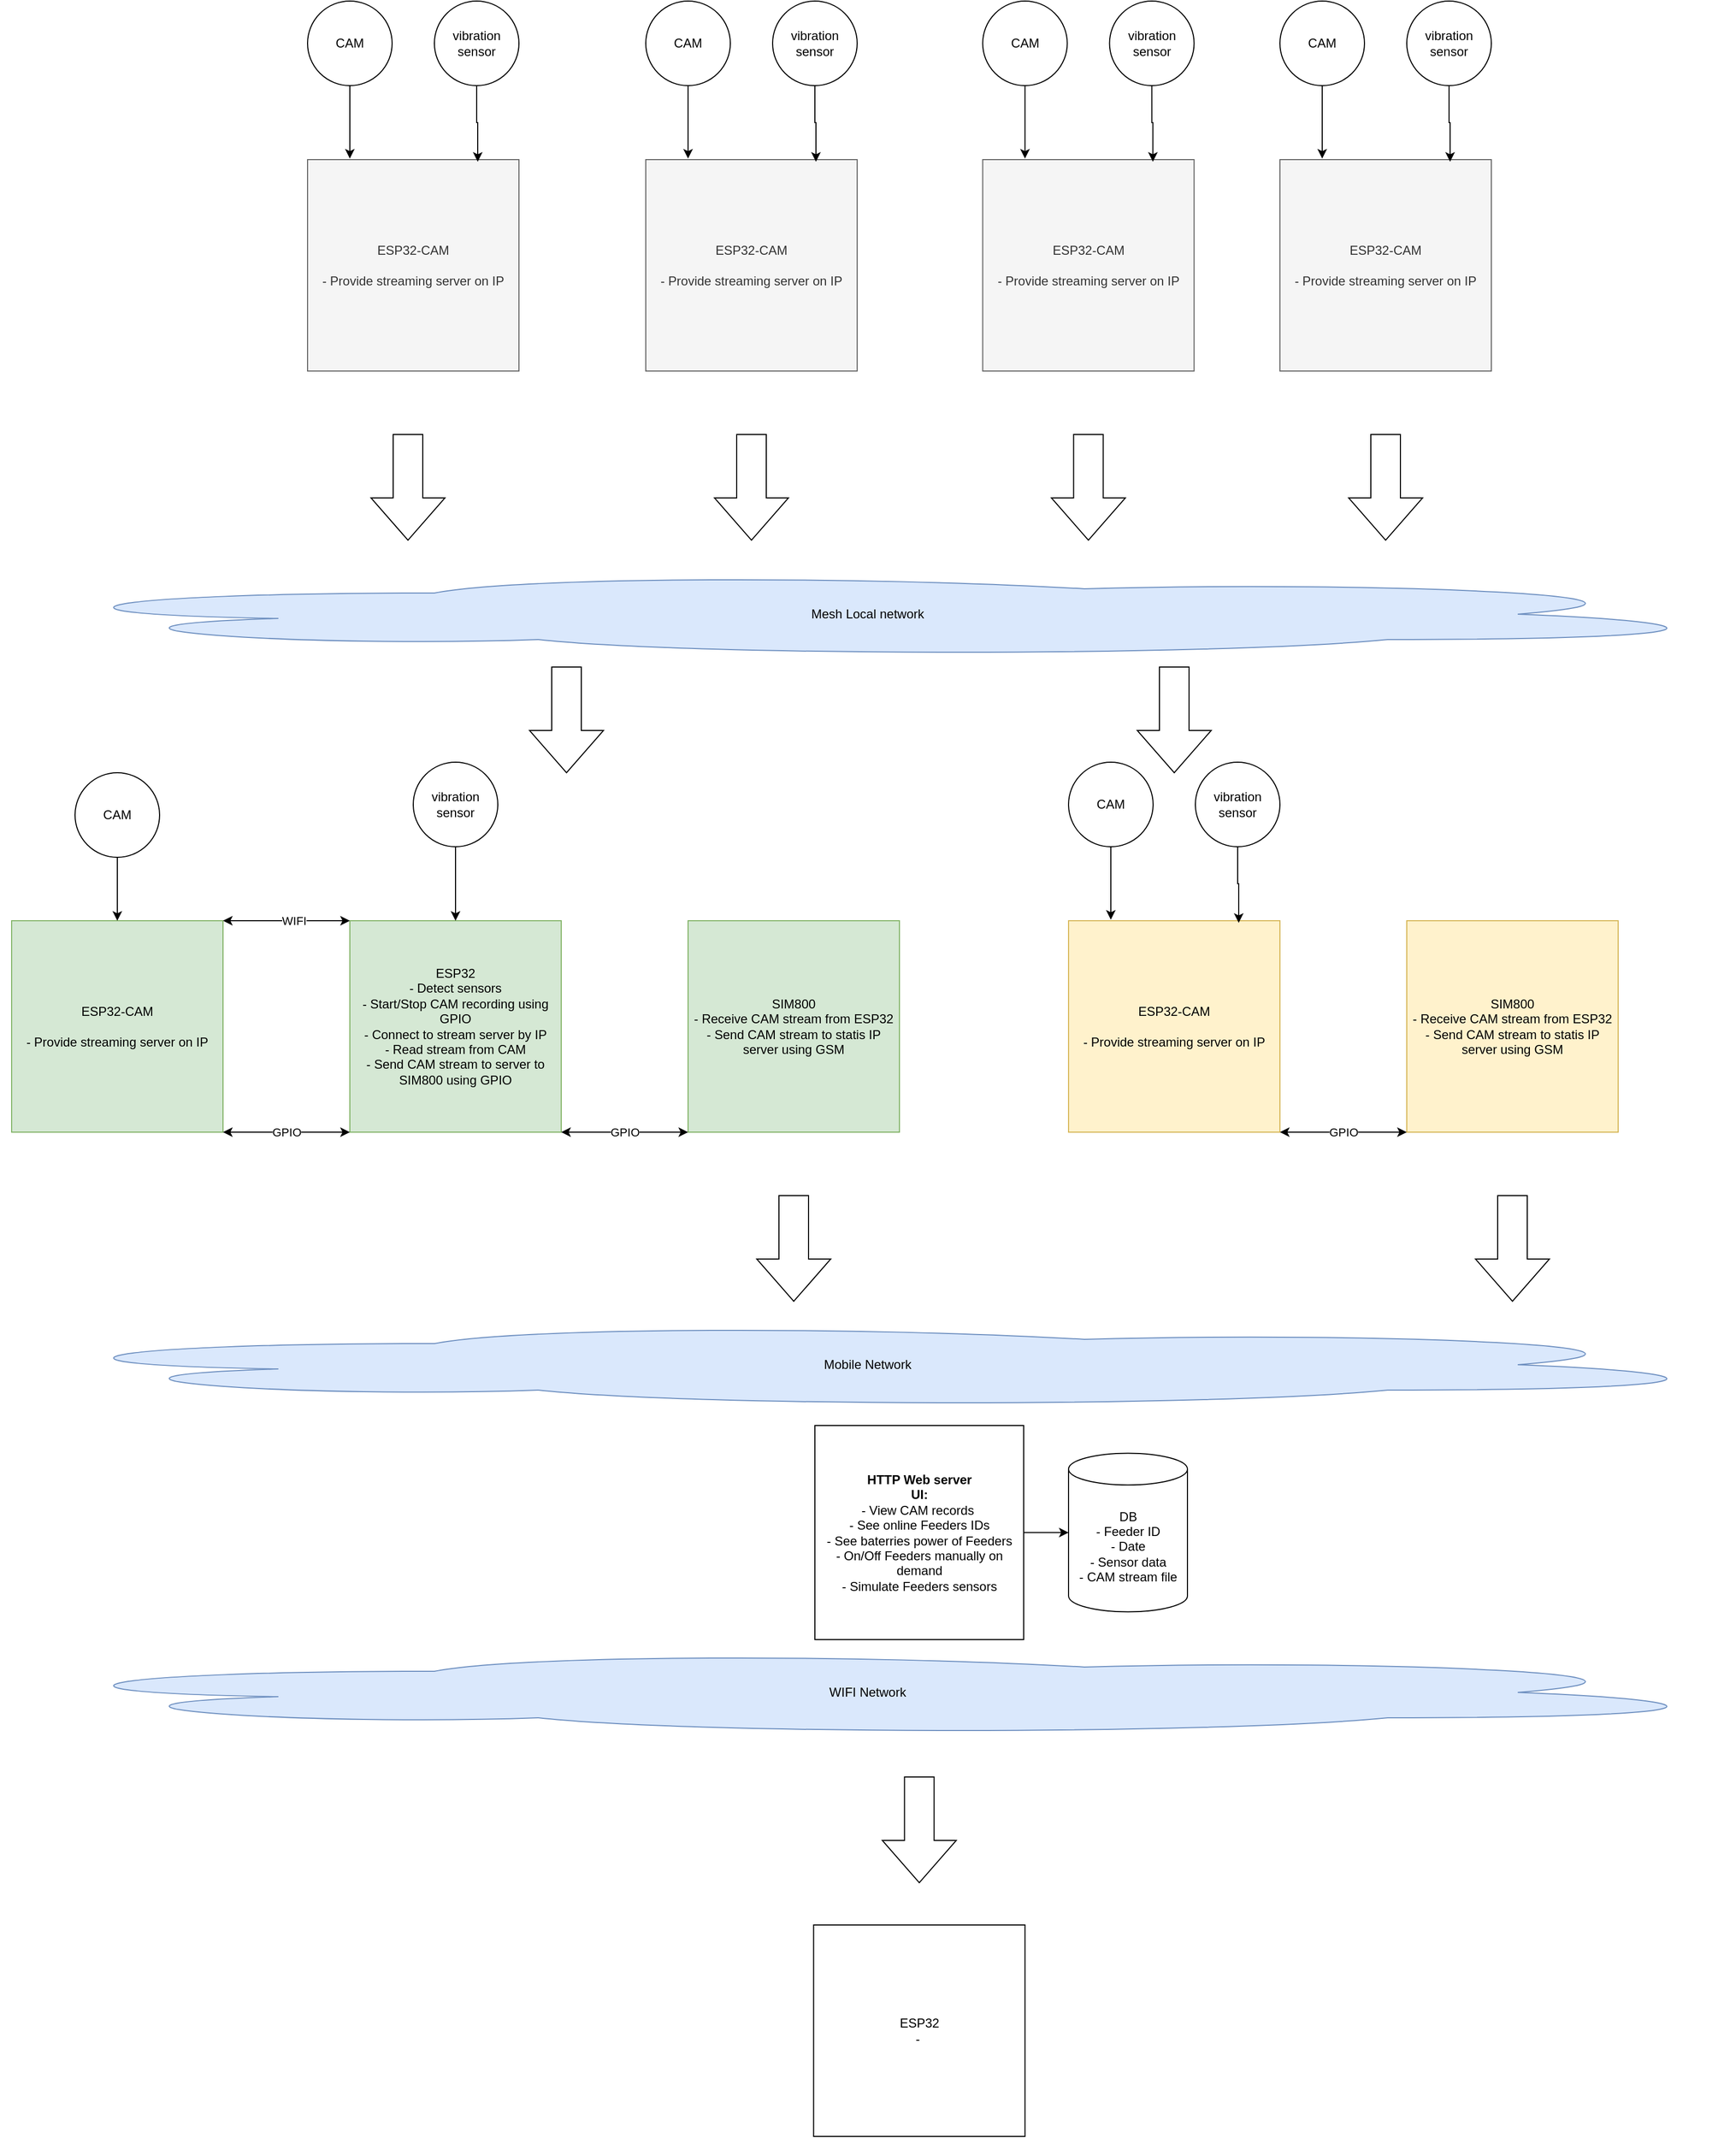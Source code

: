 <mxfile version="22.0.2" type="device">
  <diagram name="Page-1" id="tkD0wkEbDgHVyA2Hgazl">
    <mxGraphModel dx="2074" dy="2297" grid="1" gridSize="10" guides="1" tooltips="1" connect="1" arrows="1" fold="1" page="1" pageScale="1" pageWidth="850" pageHeight="1100" math="0" shadow="0">
      <root>
        <mxCell id="0" />
        <mxCell id="1" parent="0" />
        <mxCell id="Nn5vxj2zcvLJqd6D5r_o-3" value="ESP32&lt;br&gt;- Detect sensors&lt;br&gt;- Start/Stop CAM recording using GPIO&lt;br&gt;- Connect to stream server by IP&lt;br&gt;- Read stream from CAM&lt;br&gt;- Send CAM stream to server to SIM800 using GPIO" style="rounded=0;whiteSpace=wrap;html=1;fillColor=#d5e8d4;strokeColor=#82b366;" parent="1" vertex="1">
          <mxGeometry x="360" y="240" width="200" height="200" as="geometry" />
        </mxCell>
        <mxCell id="Nn5vxj2zcvLJqd6D5r_o-4" value="ESP32-CAM&lt;br&gt;&lt;br&gt;- Provide streaming server on IP&lt;br&gt;" style="rounded=0;whiteSpace=wrap;html=1;fillColor=#d5e8d4;strokeColor=#82b366;" parent="1" vertex="1">
          <mxGeometry x="40" y="240" width="200" height="200" as="geometry" />
        </mxCell>
        <mxCell id="Nn5vxj2zcvLJqd6D5r_o-5" value="" style="endArrow=classic;startArrow=classic;html=1;rounded=0;exitX=1;exitY=0;exitDx=0;exitDy=0;entryX=0;entryY=0;entryDx=0;entryDy=0;" parent="1" source="Nn5vxj2zcvLJqd6D5r_o-4" target="Nn5vxj2zcvLJqd6D5r_o-3" edge="1">
          <mxGeometry width="50" height="50" relative="1" as="geometry">
            <mxPoint x="390" y="390" as="sourcePoint" />
            <mxPoint x="440" y="340" as="targetPoint" />
          </mxGeometry>
        </mxCell>
        <mxCell id="Nn5vxj2zcvLJqd6D5r_o-6" value="WIFI" style="edgeLabel;html=1;align=center;verticalAlign=middle;resizable=0;points=[];" parent="Nn5vxj2zcvLJqd6D5r_o-5" vertex="1" connectable="0">
          <mxGeometry x="-0.369" y="-3" relative="1" as="geometry">
            <mxPoint x="29" y="-3" as="offset" />
          </mxGeometry>
        </mxCell>
        <mxCell id="Nn5vxj2zcvLJqd6D5r_o-9" value="" style="endArrow=classic;startArrow=classic;html=1;rounded=0;exitX=1;exitY=1;exitDx=0;exitDy=0;entryX=0;entryY=1;entryDx=0;entryDy=0;" parent="1" source="Nn5vxj2zcvLJqd6D5r_o-4" target="Nn5vxj2zcvLJqd6D5r_o-3" edge="1">
          <mxGeometry width="50" height="50" relative="1" as="geometry">
            <mxPoint x="230" y="480" as="sourcePoint" />
            <mxPoint x="280" y="430" as="targetPoint" />
          </mxGeometry>
        </mxCell>
        <mxCell id="Nn5vxj2zcvLJqd6D5r_o-10" value="GPIO" style="edgeLabel;html=1;align=center;verticalAlign=middle;resizable=0;points=[];" parent="Nn5vxj2zcvLJqd6D5r_o-9" vertex="1" connectable="0">
          <mxGeometry relative="1" as="geometry">
            <mxPoint as="offset" />
          </mxGeometry>
        </mxCell>
        <mxCell id="Nn5vxj2zcvLJqd6D5r_o-11" value="vibration&lt;br&gt;sensor" style="ellipse;whiteSpace=wrap;html=1;aspect=fixed;" parent="1" vertex="1">
          <mxGeometry x="420" y="90" width="80" height="80" as="geometry" />
        </mxCell>
        <mxCell id="Nn5vxj2zcvLJqd6D5r_o-12" style="edgeStyle=orthogonalEdgeStyle;rounded=0;orthogonalLoop=1;jettySize=auto;html=1;entryX=0.5;entryY=0;entryDx=0;entryDy=0;" parent="1" source="Nn5vxj2zcvLJqd6D5r_o-11" target="Nn5vxj2zcvLJqd6D5r_o-3" edge="1">
          <mxGeometry relative="1" as="geometry" />
        </mxCell>
        <mxCell id="Nn5vxj2zcvLJqd6D5r_o-14" style="edgeStyle=orthogonalEdgeStyle;rounded=0;orthogonalLoop=1;jettySize=auto;html=1;entryX=0.5;entryY=0;entryDx=0;entryDy=0;" parent="1" source="Nn5vxj2zcvLJqd6D5r_o-13" target="Nn5vxj2zcvLJqd6D5r_o-4" edge="1">
          <mxGeometry relative="1" as="geometry" />
        </mxCell>
        <mxCell id="Nn5vxj2zcvLJqd6D5r_o-13" value="CAM" style="ellipse;whiteSpace=wrap;html=1;aspect=fixed;" parent="1" vertex="1">
          <mxGeometry x="100" y="100" width="80" height="80" as="geometry" />
        </mxCell>
        <mxCell id="Nn5vxj2zcvLJqd6D5r_o-15" value="SIM800&lt;br&gt;- Receive CAM stream from ESP32&lt;br&gt;- Send CAM stream to statis IP server using GSM" style="rounded=0;whiteSpace=wrap;html=1;fillColor=#d5e8d4;strokeColor=#82b366;" parent="1" vertex="1">
          <mxGeometry x="680" y="240" width="200" height="200" as="geometry" />
        </mxCell>
        <mxCell id="Nn5vxj2zcvLJqd6D5r_o-16" value="Mobile Network" style="ellipse;shape=cloud;whiteSpace=wrap;html=1;fillColor=#dae8fc;strokeColor=#6c8ebf;" parent="1" vertex="1">
          <mxGeometry x="30" y="620" width="1640" height="80" as="geometry" />
        </mxCell>
        <mxCell id="Nn5vxj2zcvLJqd6D5r_o-17" value="" style="html=1;shadow=0;dashed=0;align=center;verticalAlign=middle;shape=mxgraph.arrows2.arrow;dy=0.6;dx=40;direction=south;notch=0;" parent="1" vertex="1">
          <mxGeometry x="745" y="500" width="70" height="100" as="geometry" />
        </mxCell>
        <mxCell id="Nn5vxj2zcvLJqd6D5r_o-19" value="WIFI Network" style="ellipse;shape=cloud;whiteSpace=wrap;html=1;fillColor=#dae8fc;strokeColor=#6c8ebf;" parent="1" vertex="1">
          <mxGeometry x="30" y="930" width="1640" height="80" as="geometry" />
        </mxCell>
        <mxCell id="Nn5vxj2zcvLJqd6D5r_o-20" value="DB&lt;br&gt;- Feeder ID&lt;br&gt;- Date&lt;br&gt;- Sensor data&lt;br&gt;- CAM stream file" style="shape=cylinder3;whiteSpace=wrap;html=1;boundedLbl=1;backgroundOutline=1;size=15;" parent="1" vertex="1">
          <mxGeometry x="1040" y="743.75" width="112.5" height="150" as="geometry" />
        </mxCell>
        <mxCell id="Nn5vxj2zcvLJqd6D5r_o-21" value="&lt;b&gt;HTTP Web server&lt;br&gt;UI:&lt;/b&gt;&lt;br&gt;- View CAM records&amp;nbsp;&lt;br style=&quot;border-color: var(--border-color);&quot;&gt;- See online Feeders IDs&lt;br style=&quot;border-color: var(--border-color);&quot;&gt;- See baterries power of Feeders&lt;br style=&quot;border-color: var(--border-color);&quot;&gt;- On/Off Feeders manually on demand&lt;br&gt;- Simulate Feeders sensors" style="rounded=0;whiteSpace=wrap;html=1;" parent="1" vertex="1">
          <mxGeometry x="800" y="717.5" width="197.56" height="202.5" as="geometry" />
        </mxCell>
        <mxCell id="Nn5vxj2zcvLJqd6D5r_o-23" style="edgeStyle=orthogonalEdgeStyle;rounded=0;orthogonalLoop=1;jettySize=auto;html=1;entryX=0;entryY=0.5;entryDx=0;entryDy=0;entryPerimeter=0;" parent="1" source="Nn5vxj2zcvLJqd6D5r_o-21" target="Nn5vxj2zcvLJqd6D5r_o-20" edge="1">
          <mxGeometry relative="1" as="geometry" />
        </mxCell>
        <mxCell id="Nn5vxj2zcvLJqd6D5r_o-24" value="ESP32&lt;br&gt;-&amp;nbsp;" style="rounded=0;whiteSpace=wrap;html=1;" parent="1" vertex="1">
          <mxGeometry x="798.78" y="1190" width="200" height="200" as="geometry" />
        </mxCell>
        <mxCell id="Nn5vxj2zcvLJqd6D5r_o-25" value="" style="html=1;shadow=0;dashed=0;align=center;verticalAlign=middle;shape=mxgraph.arrows2.arrow;dy=0.6;dx=40;direction=south;notch=0;" parent="1" vertex="1">
          <mxGeometry x="863.78" y="1050" width="70" height="100" as="geometry" />
        </mxCell>
        <mxCell id="ozHjbx9IF2q9VOnE5i5a-1" value="ESP32-CAM&lt;br&gt;&lt;br&gt;- Provide streaming server on IP&lt;br&gt;" style="rounded=0;whiteSpace=wrap;html=1;fillColor=#fff2cc;strokeColor=#d6b656;" parent="1" vertex="1">
          <mxGeometry x="1040" y="240" width="200" height="200" as="geometry" />
        </mxCell>
        <mxCell id="ozHjbx9IF2q9VOnE5i5a-2" value="CAM" style="ellipse;whiteSpace=wrap;html=1;aspect=fixed;" parent="1" vertex="1">
          <mxGeometry x="1040" y="90" width="80" height="80" as="geometry" />
        </mxCell>
        <mxCell id="ozHjbx9IF2q9VOnE5i5a-3" value="vibration&lt;br&gt;sensor" style="ellipse;whiteSpace=wrap;html=1;aspect=fixed;" parent="1" vertex="1">
          <mxGeometry x="1160" y="90" width="80" height="80" as="geometry" />
        </mxCell>
        <mxCell id="ozHjbx9IF2q9VOnE5i5a-4" style="edgeStyle=orthogonalEdgeStyle;rounded=0;orthogonalLoop=1;jettySize=auto;html=1;entryX=0.805;entryY=0.01;entryDx=0;entryDy=0;entryPerimeter=0;" parent="1" source="ozHjbx9IF2q9VOnE5i5a-3" target="ozHjbx9IF2q9VOnE5i5a-1" edge="1">
          <mxGeometry relative="1" as="geometry" />
        </mxCell>
        <mxCell id="ozHjbx9IF2q9VOnE5i5a-6" style="edgeStyle=orthogonalEdgeStyle;rounded=0;orthogonalLoop=1;jettySize=auto;html=1;entryX=0.2;entryY=-0.005;entryDx=0;entryDy=0;entryPerimeter=0;" parent="1" source="ozHjbx9IF2q9VOnE5i5a-2" target="ozHjbx9IF2q9VOnE5i5a-1" edge="1">
          <mxGeometry relative="1" as="geometry" />
        </mxCell>
        <mxCell id="ozHjbx9IF2q9VOnE5i5a-7" value="" style="endArrow=classic;startArrow=classic;html=1;rounded=0;exitX=1;exitY=1;exitDx=0;exitDy=0;entryX=0;entryY=1;entryDx=0;entryDy=0;" parent="1" edge="1">
          <mxGeometry width="50" height="50" relative="1" as="geometry">
            <mxPoint x="560" y="440" as="sourcePoint" />
            <mxPoint x="680" y="440" as="targetPoint" />
          </mxGeometry>
        </mxCell>
        <mxCell id="ozHjbx9IF2q9VOnE5i5a-8" value="GPIO" style="edgeLabel;html=1;align=center;verticalAlign=middle;resizable=0;points=[];" parent="ozHjbx9IF2q9VOnE5i5a-7" vertex="1" connectable="0">
          <mxGeometry relative="1" as="geometry">
            <mxPoint as="offset" />
          </mxGeometry>
        </mxCell>
        <mxCell id="ozHjbx9IF2q9VOnE5i5a-9" value="SIM800&lt;br&gt;- Receive CAM stream from ESP32&lt;br&gt;- Send CAM stream to statis IP server using GSM" style="rounded=0;whiteSpace=wrap;html=1;fillColor=#fff2cc;strokeColor=#d6b656;" parent="1" vertex="1">
          <mxGeometry x="1360" y="240" width="200" height="200" as="geometry" />
        </mxCell>
        <mxCell id="ozHjbx9IF2q9VOnE5i5a-10" value="" style="endArrow=classic;startArrow=classic;html=1;rounded=0;exitX=1;exitY=1;exitDx=0;exitDy=0;entryX=0;entryY=1;entryDx=0;entryDy=0;" parent="1" edge="1">
          <mxGeometry width="50" height="50" relative="1" as="geometry">
            <mxPoint x="1240" y="440" as="sourcePoint" />
            <mxPoint x="1360" y="440" as="targetPoint" />
          </mxGeometry>
        </mxCell>
        <mxCell id="ozHjbx9IF2q9VOnE5i5a-11" value="GPIO" style="edgeLabel;html=1;align=center;verticalAlign=middle;resizable=0;points=[];" parent="ozHjbx9IF2q9VOnE5i5a-10" vertex="1" connectable="0">
          <mxGeometry relative="1" as="geometry">
            <mxPoint as="offset" />
          </mxGeometry>
        </mxCell>
        <mxCell id="ozHjbx9IF2q9VOnE5i5a-12" value="" style="html=1;shadow=0;dashed=0;align=center;verticalAlign=middle;shape=mxgraph.arrows2.arrow;dy=0.6;dx=40;direction=south;notch=0;" parent="1" vertex="1">
          <mxGeometry x="1425" y="500" width="70" height="100" as="geometry" />
        </mxCell>
        <mxCell id="a_Lwvrfrlr2KeFpkuk4D-1" value="Mesh Local network" style="ellipse;shape=cloud;whiteSpace=wrap;html=1;fillColor=#dae8fc;strokeColor=#6c8ebf;" parent="1" vertex="1">
          <mxGeometry x="30" y="-90" width="1640" height="80" as="geometry" />
        </mxCell>
        <mxCell id="a_Lwvrfrlr2KeFpkuk4D-2" value="ESP32-CAM&lt;br&gt;&lt;br&gt;- Provide streaming server on IP&lt;br&gt;" style="rounded=0;whiteSpace=wrap;html=1;fillColor=#f5f5f5;strokeColor=#666666;fontColor=#333333;" parent="1" vertex="1">
          <mxGeometry x="320" y="-480" width="200" height="200" as="geometry" />
        </mxCell>
        <mxCell id="a_Lwvrfrlr2KeFpkuk4D-3" value="CAM" style="ellipse;whiteSpace=wrap;html=1;aspect=fixed;" parent="1" vertex="1">
          <mxGeometry x="320" y="-630" width="80" height="80" as="geometry" />
        </mxCell>
        <mxCell id="a_Lwvrfrlr2KeFpkuk4D-4" value="vibration&lt;br&gt;sensor" style="ellipse;whiteSpace=wrap;html=1;aspect=fixed;" parent="1" vertex="1">
          <mxGeometry x="440" y="-630" width="80" height="80" as="geometry" />
        </mxCell>
        <mxCell id="a_Lwvrfrlr2KeFpkuk4D-5" style="edgeStyle=orthogonalEdgeStyle;rounded=0;orthogonalLoop=1;jettySize=auto;html=1;entryX=0.805;entryY=0.01;entryDx=0;entryDy=0;entryPerimeter=0;" parent="1" source="a_Lwvrfrlr2KeFpkuk4D-4" target="a_Lwvrfrlr2KeFpkuk4D-2" edge="1">
          <mxGeometry relative="1" as="geometry" />
        </mxCell>
        <mxCell id="a_Lwvrfrlr2KeFpkuk4D-6" style="edgeStyle=orthogonalEdgeStyle;rounded=0;orthogonalLoop=1;jettySize=auto;html=1;entryX=0.2;entryY=-0.005;entryDx=0;entryDy=0;entryPerimeter=0;" parent="1" source="a_Lwvrfrlr2KeFpkuk4D-3" target="a_Lwvrfrlr2KeFpkuk4D-2" edge="1">
          <mxGeometry relative="1" as="geometry" />
        </mxCell>
        <mxCell id="a_Lwvrfrlr2KeFpkuk4D-7" value="ESP32-CAM&lt;br&gt;&lt;br&gt;- Provide streaming server on IP&lt;br&gt;" style="rounded=0;whiteSpace=wrap;html=1;fillColor=#f5f5f5;strokeColor=#666666;fontColor=#333333;" parent="1" vertex="1">
          <mxGeometry x="640" y="-480" width="200" height="200" as="geometry" />
        </mxCell>
        <mxCell id="a_Lwvrfrlr2KeFpkuk4D-8" value="CAM" style="ellipse;whiteSpace=wrap;html=1;aspect=fixed;" parent="1" vertex="1">
          <mxGeometry x="640" y="-630" width="80" height="80" as="geometry" />
        </mxCell>
        <mxCell id="a_Lwvrfrlr2KeFpkuk4D-9" value="vibration&lt;br&gt;sensor" style="ellipse;whiteSpace=wrap;html=1;aspect=fixed;" parent="1" vertex="1">
          <mxGeometry x="760" y="-630" width="80" height="80" as="geometry" />
        </mxCell>
        <mxCell id="a_Lwvrfrlr2KeFpkuk4D-10" style="edgeStyle=orthogonalEdgeStyle;rounded=0;orthogonalLoop=1;jettySize=auto;html=1;entryX=0.805;entryY=0.01;entryDx=0;entryDy=0;entryPerimeter=0;" parent="1" source="a_Lwvrfrlr2KeFpkuk4D-9" target="a_Lwvrfrlr2KeFpkuk4D-7" edge="1">
          <mxGeometry relative="1" as="geometry" />
        </mxCell>
        <mxCell id="a_Lwvrfrlr2KeFpkuk4D-11" style="edgeStyle=orthogonalEdgeStyle;rounded=0;orthogonalLoop=1;jettySize=auto;html=1;entryX=0.2;entryY=-0.005;entryDx=0;entryDy=0;entryPerimeter=0;" parent="1" source="a_Lwvrfrlr2KeFpkuk4D-8" target="a_Lwvrfrlr2KeFpkuk4D-7" edge="1">
          <mxGeometry relative="1" as="geometry" />
        </mxCell>
        <mxCell id="a_Lwvrfrlr2KeFpkuk4D-12" value="ESP32-CAM&lt;br&gt;&lt;br&gt;- Provide streaming server on IP&lt;br&gt;" style="rounded=0;whiteSpace=wrap;html=1;fillColor=#f5f5f5;strokeColor=#666666;fontColor=#333333;" parent="1" vertex="1">
          <mxGeometry x="958.78" y="-480" width="200" height="200" as="geometry" />
        </mxCell>
        <mxCell id="a_Lwvrfrlr2KeFpkuk4D-13" value="CAM" style="ellipse;whiteSpace=wrap;html=1;aspect=fixed;" parent="1" vertex="1">
          <mxGeometry x="958.78" y="-630" width="80" height="80" as="geometry" />
        </mxCell>
        <mxCell id="a_Lwvrfrlr2KeFpkuk4D-14" value="vibration&lt;br&gt;sensor" style="ellipse;whiteSpace=wrap;html=1;aspect=fixed;" parent="1" vertex="1">
          <mxGeometry x="1078.78" y="-630" width="80" height="80" as="geometry" />
        </mxCell>
        <mxCell id="a_Lwvrfrlr2KeFpkuk4D-15" style="edgeStyle=orthogonalEdgeStyle;rounded=0;orthogonalLoop=1;jettySize=auto;html=1;entryX=0.805;entryY=0.01;entryDx=0;entryDy=0;entryPerimeter=0;" parent="1" source="a_Lwvrfrlr2KeFpkuk4D-14" target="a_Lwvrfrlr2KeFpkuk4D-12" edge="1">
          <mxGeometry relative="1" as="geometry" />
        </mxCell>
        <mxCell id="a_Lwvrfrlr2KeFpkuk4D-16" style="edgeStyle=orthogonalEdgeStyle;rounded=0;orthogonalLoop=1;jettySize=auto;html=1;entryX=0.2;entryY=-0.005;entryDx=0;entryDy=0;entryPerimeter=0;" parent="1" source="a_Lwvrfrlr2KeFpkuk4D-13" target="a_Lwvrfrlr2KeFpkuk4D-12" edge="1">
          <mxGeometry relative="1" as="geometry" />
        </mxCell>
        <mxCell id="a_Lwvrfrlr2KeFpkuk4D-17" value="ESP32-CAM&lt;br&gt;&lt;br&gt;- Provide streaming server on IP&lt;br&gt;" style="rounded=0;whiteSpace=wrap;html=1;fillColor=#f5f5f5;strokeColor=#666666;fontColor=#333333;" parent="1" vertex="1">
          <mxGeometry x="1240" y="-480" width="200" height="200" as="geometry" />
        </mxCell>
        <mxCell id="a_Lwvrfrlr2KeFpkuk4D-18" value="CAM" style="ellipse;whiteSpace=wrap;html=1;aspect=fixed;" parent="1" vertex="1">
          <mxGeometry x="1240" y="-630" width="80" height="80" as="geometry" />
        </mxCell>
        <mxCell id="a_Lwvrfrlr2KeFpkuk4D-19" value="vibration&lt;br&gt;sensor" style="ellipse;whiteSpace=wrap;html=1;aspect=fixed;" parent="1" vertex="1">
          <mxGeometry x="1360" y="-630" width="80" height="80" as="geometry" />
        </mxCell>
        <mxCell id="a_Lwvrfrlr2KeFpkuk4D-20" style="edgeStyle=orthogonalEdgeStyle;rounded=0;orthogonalLoop=1;jettySize=auto;html=1;entryX=0.805;entryY=0.01;entryDx=0;entryDy=0;entryPerimeter=0;" parent="1" source="a_Lwvrfrlr2KeFpkuk4D-19" target="a_Lwvrfrlr2KeFpkuk4D-17" edge="1">
          <mxGeometry relative="1" as="geometry" />
        </mxCell>
        <mxCell id="a_Lwvrfrlr2KeFpkuk4D-21" style="edgeStyle=orthogonalEdgeStyle;rounded=0;orthogonalLoop=1;jettySize=auto;html=1;entryX=0.2;entryY=-0.005;entryDx=0;entryDy=0;entryPerimeter=0;" parent="1" source="a_Lwvrfrlr2KeFpkuk4D-18" target="a_Lwvrfrlr2KeFpkuk4D-17" edge="1">
          <mxGeometry relative="1" as="geometry" />
        </mxCell>
        <mxCell id="a_Lwvrfrlr2KeFpkuk4D-23" value="" style="html=1;shadow=0;dashed=0;align=center;verticalAlign=middle;shape=mxgraph.arrows2.arrow;dy=0.6;dx=40;direction=south;notch=0;" parent="1" vertex="1">
          <mxGeometry x="1305" y="-220" width="70" height="100" as="geometry" />
        </mxCell>
        <mxCell id="a_Lwvrfrlr2KeFpkuk4D-24" value="" style="html=1;shadow=0;dashed=0;align=center;verticalAlign=middle;shape=mxgraph.arrows2.arrow;dy=0.6;dx=40;direction=south;notch=0;" parent="1" vertex="1">
          <mxGeometry x="1023.78" y="-220" width="70" height="100" as="geometry" />
        </mxCell>
        <mxCell id="a_Lwvrfrlr2KeFpkuk4D-25" value="" style="html=1;shadow=0;dashed=0;align=center;verticalAlign=middle;shape=mxgraph.arrows2.arrow;dy=0.6;dx=40;direction=south;notch=0;" parent="1" vertex="1">
          <mxGeometry x="705" y="-220" width="70" height="100" as="geometry" />
        </mxCell>
        <mxCell id="a_Lwvrfrlr2KeFpkuk4D-26" value="" style="html=1;shadow=0;dashed=0;align=center;verticalAlign=middle;shape=mxgraph.arrows2.arrow;dy=0.6;dx=40;direction=south;notch=0;" parent="1" vertex="1">
          <mxGeometry x="380" y="-220" width="70" height="100" as="geometry" />
        </mxCell>
        <mxCell id="a_Lwvrfrlr2KeFpkuk4D-27" value="" style="html=1;shadow=0;dashed=0;align=center;verticalAlign=middle;shape=mxgraph.arrows2.arrow;dy=0.6;dx=40;direction=south;notch=0;" parent="1" vertex="1">
          <mxGeometry x="530" width="70" height="100" as="geometry" />
        </mxCell>
        <mxCell id="a_Lwvrfrlr2KeFpkuk4D-28" value="" style="html=1;shadow=0;dashed=0;align=center;verticalAlign=middle;shape=mxgraph.arrows2.arrow;dy=0.6;dx=40;direction=south;notch=0;" parent="1" vertex="1">
          <mxGeometry x="1105" width="70" height="100" as="geometry" />
        </mxCell>
      </root>
    </mxGraphModel>
  </diagram>
</mxfile>

